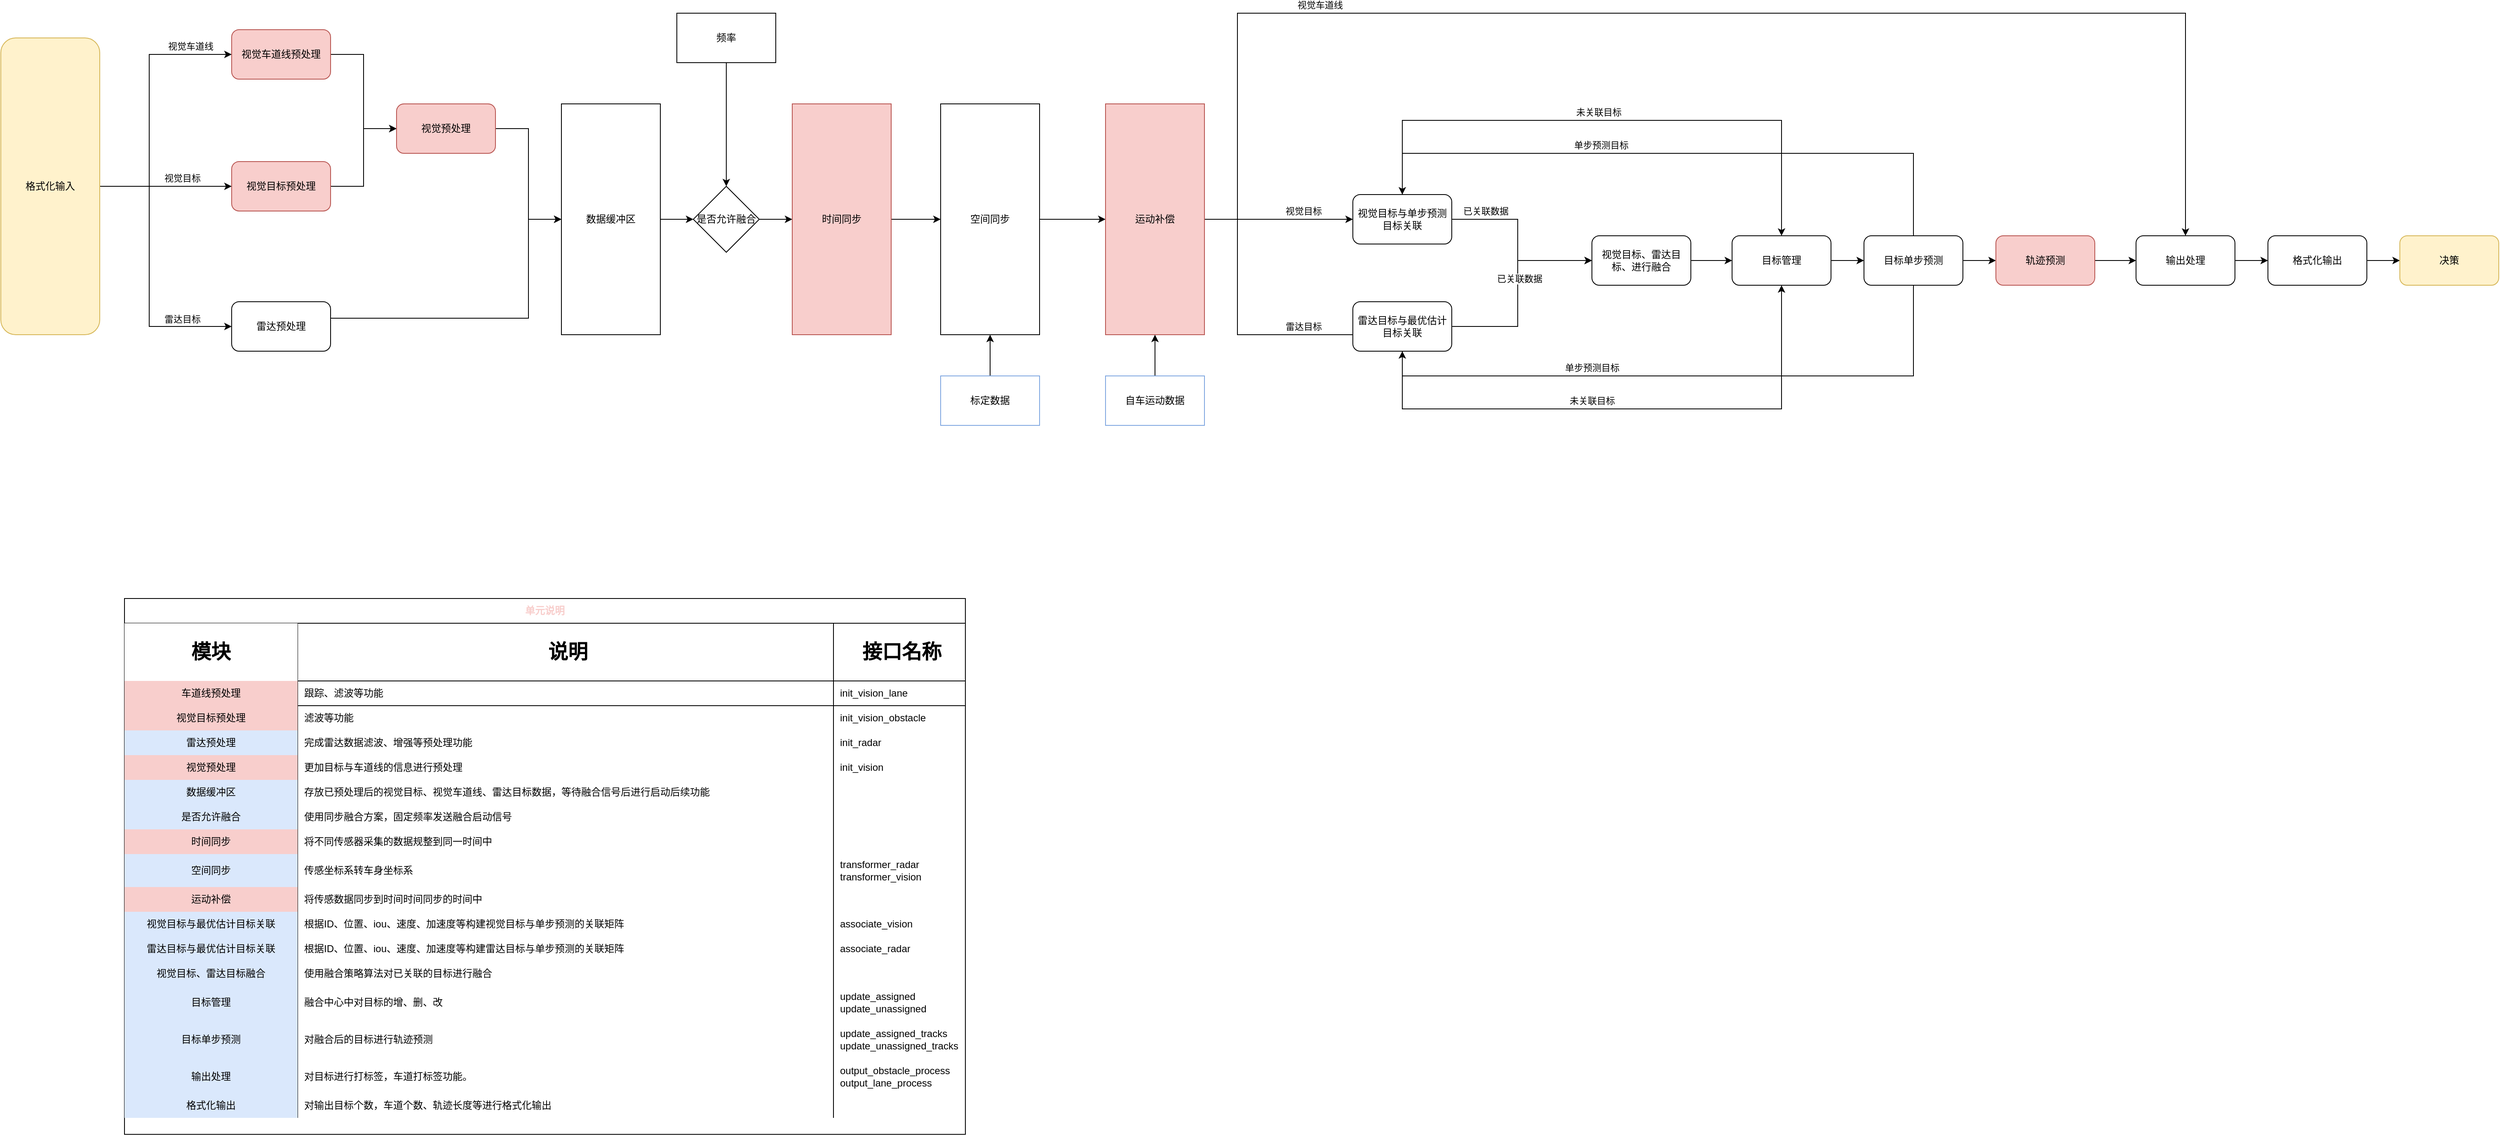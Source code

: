 <mxfile version="14.6.6" type="github">
  <diagram id="tYAOXSe1ugyFTrOcEhq6" name="第 1 页">
    <mxGraphModel dx="1038" dy="547" grid="1" gridSize="10" guides="1" tooltips="1" connect="1" arrows="1" fold="1" page="1" pageScale="1" pageWidth="3300" pageHeight="4681" background="none" math="0" shadow="0">
      <root>
        <mxCell id="0" />
        <mxCell id="1" parent="0" />
        <mxCell id="p5pBbZ0yBpqNF_2-EAFT-9" style="edgeStyle=orthogonalEdgeStyle;rounded=0;orthogonalLoop=1;jettySize=auto;html=1;entryX=0;entryY=0.5;entryDx=0;entryDy=0;" edge="1" parent="1" source="VZLRnFolR8Kp3jFQuF8l-5" target="VZLRnFolR8Kp3jFQuF8l-9">
          <mxGeometry relative="1" as="geometry">
            <Array as="points">
              <mxPoint x="680" y="330" />
              <mxPoint x="680" y="260" />
            </Array>
          </mxGeometry>
        </mxCell>
        <mxCell id="VZLRnFolR8Kp3jFQuF8l-5" value="视觉目标预处理" style="rounded=1;whiteSpace=wrap;html=1;fillColor=#f8cecc;strokeColor=#b85450;" parent="1" vertex="1">
          <mxGeometry x="520" y="300" width="120" height="60" as="geometry" />
        </mxCell>
        <mxCell id="p5pBbZ0yBpqNF_2-EAFT-87" style="edgeStyle=orthogonalEdgeStyle;rounded=0;orthogonalLoop=1;jettySize=auto;html=1;entryX=0;entryY=0.5;entryDx=0;entryDy=0;" edge="1" parent="1" source="VZLRnFolR8Kp3jFQuF8l-6" target="p5pBbZ0yBpqNF_2-EAFT-84">
          <mxGeometry relative="1" as="geometry">
            <Array as="points">
              <mxPoint x="880" y="490" />
              <mxPoint x="880" y="370" />
            </Array>
          </mxGeometry>
        </mxCell>
        <mxCell id="VZLRnFolR8Kp3jFQuF8l-6" value="雷达预处理" style="rounded=1;whiteSpace=wrap;html=1;" parent="1" vertex="1">
          <mxGeometry x="520" y="470" width="120" height="60" as="geometry" />
        </mxCell>
        <mxCell id="p5pBbZ0yBpqNF_2-EAFT-8" style="edgeStyle=orthogonalEdgeStyle;rounded=0;orthogonalLoop=1;jettySize=auto;html=1;entryX=0;entryY=0.5;entryDx=0;entryDy=0;" edge="1" parent="1" source="VZLRnFolR8Kp3jFQuF8l-7" target="VZLRnFolR8Kp3jFQuF8l-9">
          <mxGeometry relative="1" as="geometry">
            <Array as="points">
              <mxPoint x="680" y="170" />
              <mxPoint x="680" y="260" />
            </Array>
          </mxGeometry>
        </mxCell>
        <mxCell id="VZLRnFolR8Kp3jFQuF8l-7" value="视觉车道线预处理" style="rounded=1;whiteSpace=wrap;html=1;fillColor=#f8cecc;strokeColor=#b85450;" parent="1" vertex="1">
          <mxGeometry x="520" y="140" width="120" height="60" as="geometry" />
        </mxCell>
        <mxCell id="p5pBbZ0yBpqNF_2-EAFT-12" value="" style="edgeStyle=orthogonalEdgeStyle;rounded=0;orthogonalLoop=1;jettySize=auto;html=1;" edge="1" parent="1" source="VZLRnFolR8Kp3jFQuF8l-8" target="VZLRnFolR8Kp3jFQuF8l-10">
          <mxGeometry relative="1" as="geometry" />
        </mxCell>
        <mxCell id="VZLRnFolR8Kp3jFQuF8l-8" value="时间同步" style="rounded=0;whiteSpace=wrap;html=1;fillColor=#f8cecc;strokeColor=#b85450;" parent="1" vertex="1">
          <mxGeometry x="1200" y="230" width="120" height="280" as="geometry" />
        </mxCell>
        <mxCell id="p5pBbZ0yBpqNF_2-EAFT-86" value="" style="edgeStyle=orthogonalEdgeStyle;rounded=0;orthogonalLoop=1;jettySize=auto;html=1;" edge="1" parent="1" source="VZLRnFolR8Kp3jFQuF8l-9" target="p5pBbZ0yBpqNF_2-EAFT-84">
          <mxGeometry relative="1" as="geometry">
            <Array as="points">
              <mxPoint x="880" y="260" />
              <mxPoint x="880" y="370" />
            </Array>
          </mxGeometry>
        </mxCell>
        <mxCell id="VZLRnFolR8Kp3jFQuF8l-9" value="视觉预处理" style="rounded=1;whiteSpace=wrap;html=1;fillColor=#f8cecc;strokeColor=#b85450;" parent="1" vertex="1">
          <mxGeometry x="720" y="230" width="120" height="60" as="geometry" />
        </mxCell>
        <mxCell id="p5pBbZ0yBpqNF_2-EAFT-13" value="" style="edgeStyle=orthogonalEdgeStyle;rounded=0;orthogonalLoop=1;jettySize=auto;html=1;" edge="1" parent="1" source="VZLRnFolR8Kp3jFQuF8l-10" target="VZLRnFolR8Kp3jFQuF8l-11">
          <mxGeometry relative="1" as="geometry" />
        </mxCell>
        <mxCell id="VZLRnFolR8Kp3jFQuF8l-10" value="空间同步" style="rounded=0;whiteSpace=wrap;html=1;" parent="1" vertex="1">
          <mxGeometry x="1380" y="230" width="120" height="280" as="geometry" />
        </mxCell>
        <mxCell id="p5pBbZ0yBpqNF_2-EAFT-14" value="" style="edgeStyle=orthogonalEdgeStyle;rounded=0;orthogonalLoop=1;jettySize=auto;html=1;entryX=0.5;entryY=0;entryDx=0;entryDy=0;" edge="1" parent="1" source="VZLRnFolR8Kp3jFQuF8l-11" target="VZLRnFolR8Kp3jFQuF8l-22">
          <mxGeometry relative="1" as="geometry">
            <mxPoint x="1730" y="170" as="targetPoint" />
            <Array as="points">
              <mxPoint x="1740" y="370" />
              <mxPoint x="1740" y="120" />
              <mxPoint x="2890" y="120" />
            </Array>
          </mxGeometry>
        </mxCell>
        <mxCell id="p5pBbZ0yBpqNF_2-EAFT-142" value="视觉车道线" style="edgeLabel;html=1;align=center;verticalAlign=middle;resizable=0;points=[];" vertex="1" connectable="0" parent="p5pBbZ0yBpqNF_2-EAFT-14">
          <mxGeometry x="-0.421" y="-2" relative="1" as="geometry">
            <mxPoint x="-105" y="-12" as="offset" />
          </mxGeometry>
        </mxCell>
        <mxCell id="p5pBbZ0yBpqNF_2-EAFT-16" style="edgeStyle=orthogonalEdgeStyle;rounded=0;orthogonalLoop=1;jettySize=auto;html=1;" edge="1" parent="1" source="VZLRnFolR8Kp3jFQuF8l-11">
          <mxGeometry relative="1" as="geometry">
            <mxPoint x="1980" y="510" as="targetPoint" />
            <Array as="points">
              <mxPoint x="1740" y="370" />
              <mxPoint x="1740" y="510" />
            </Array>
          </mxGeometry>
        </mxCell>
        <mxCell id="p5pBbZ0yBpqNF_2-EAFT-145" value="雷达目标" style="edgeLabel;html=1;align=center;verticalAlign=middle;resizable=0;points=[];fontColor=#000000;" vertex="1" connectable="0" parent="p5pBbZ0yBpqNF_2-EAFT-16">
          <mxGeometry x="0.385" relative="1" as="geometry">
            <mxPoint x="-31" y="-10" as="offset" />
          </mxGeometry>
        </mxCell>
        <mxCell id="p5pBbZ0yBpqNF_2-EAFT-143" style="edgeStyle=orthogonalEdgeStyle;rounded=0;orthogonalLoop=1;jettySize=auto;html=1;entryX=0;entryY=0.5;entryDx=0;entryDy=0;fontColor=#000000;" edge="1" parent="1" source="VZLRnFolR8Kp3jFQuF8l-11" target="VZLRnFolR8Kp3jFQuF8l-15">
          <mxGeometry relative="1" as="geometry" />
        </mxCell>
        <mxCell id="p5pBbZ0yBpqNF_2-EAFT-144" value="视觉目标" style="edgeLabel;html=1;align=center;verticalAlign=middle;resizable=0;points=[];fontColor=#000000;" vertex="1" connectable="0" parent="p5pBbZ0yBpqNF_2-EAFT-143">
          <mxGeometry x="0.099" y="2" relative="1" as="geometry">
            <mxPoint x="21" y="-8" as="offset" />
          </mxGeometry>
        </mxCell>
        <mxCell id="VZLRnFolR8Kp3jFQuF8l-11" value="运动补偿" style="rounded=0;whiteSpace=wrap;html=1;fillColor=#f8cecc;strokeColor=#b85450;" parent="1" vertex="1">
          <mxGeometry x="1580" y="230" width="120" height="280" as="geometry" />
        </mxCell>
        <mxCell id="p5pBbZ0yBpqNF_2-EAFT-20" value="" style="edgeStyle=orthogonalEdgeStyle;rounded=0;orthogonalLoop=1;jettySize=auto;html=1;" edge="1" parent="1" source="VZLRnFolR8Kp3jFQuF8l-15" target="VZLRnFolR8Kp3jFQuF8l-17">
          <mxGeometry relative="1" as="geometry">
            <Array as="points">
              <mxPoint x="2080" y="370" />
              <mxPoint x="2080" y="420" />
            </Array>
          </mxGeometry>
        </mxCell>
        <mxCell id="p5pBbZ0yBpqNF_2-EAFT-36" value="已关联数据" style="edgeLabel;html=1;align=center;verticalAlign=middle;resizable=0;points=[];" vertex="1" connectable="0" parent="p5pBbZ0yBpqNF_2-EAFT-20">
          <mxGeometry x="-0.483" relative="1" as="geometry">
            <mxPoint x="-16" y="-10" as="offset" />
          </mxGeometry>
        </mxCell>
        <mxCell id="p5pBbZ0yBpqNF_2-EAFT-93" style="edgeStyle=orthogonalEdgeStyle;rounded=0;orthogonalLoop=1;jettySize=auto;html=1;entryX=0.5;entryY=0;entryDx=0;entryDy=0;" edge="1" parent="1" source="VZLRnFolR8Kp3jFQuF8l-15" target="VZLRnFolR8Kp3jFQuF8l-18">
          <mxGeometry relative="1" as="geometry">
            <Array as="points">
              <mxPoint x="1940" y="250" />
              <mxPoint x="2400" y="250" />
            </Array>
          </mxGeometry>
        </mxCell>
        <mxCell id="p5pBbZ0yBpqNF_2-EAFT-94" value="未关联目标" style="edgeLabel;html=1;align=center;verticalAlign=middle;resizable=0;points=[];" vertex="1" connectable="0" parent="p5pBbZ0yBpqNF_2-EAFT-93">
          <mxGeometry x="-0.175" y="-1" relative="1" as="geometry">
            <mxPoint x="43" y="-11" as="offset" />
          </mxGeometry>
        </mxCell>
        <mxCell id="VZLRnFolR8Kp3jFQuF8l-15" value="视觉目标与单步预测目标关联" style="rounded=1;whiteSpace=wrap;html=1;" parent="1" vertex="1">
          <mxGeometry x="1880" y="340" width="120" height="60" as="geometry" />
        </mxCell>
        <mxCell id="p5pBbZ0yBpqNF_2-EAFT-39" style="edgeStyle=orthogonalEdgeStyle;rounded=0;orthogonalLoop=1;jettySize=auto;html=1;entryX=0;entryY=0.5;entryDx=0;entryDy=0;" edge="1" parent="1" source="VZLRnFolR8Kp3jFQuF8l-16" target="VZLRnFolR8Kp3jFQuF8l-17">
          <mxGeometry relative="1" as="geometry">
            <Array as="points">
              <mxPoint x="2080" y="500" />
              <mxPoint x="2080" y="420" />
            </Array>
          </mxGeometry>
        </mxCell>
        <mxCell id="p5pBbZ0yBpqNF_2-EAFT-40" value="已关联数据" style="edgeLabel;html=1;align=center;verticalAlign=middle;resizable=0;points=[];" vertex="1" connectable="0" parent="p5pBbZ0yBpqNF_2-EAFT-39">
          <mxGeometry x="0.103" y="-2" relative="1" as="geometry">
            <mxPoint as="offset" />
          </mxGeometry>
        </mxCell>
        <mxCell id="p5pBbZ0yBpqNF_2-EAFT-146" style="edgeStyle=orthogonalEdgeStyle;rounded=0;orthogonalLoop=1;jettySize=auto;html=1;fontColor=#000000;" edge="1" parent="1" source="VZLRnFolR8Kp3jFQuF8l-16" target="VZLRnFolR8Kp3jFQuF8l-18">
          <mxGeometry relative="1" as="geometry">
            <Array as="points">
              <mxPoint x="1940" y="600" />
              <mxPoint x="2400" y="600" />
            </Array>
          </mxGeometry>
        </mxCell>
        <mxCell id="p5pBbZ0yBpqNF_2-EAFT-147" value="未关联目标" style="edgeLabel;html=1;align=center;verticalAlign=middle;resizable=0;points=[];fontColor=#000000;" vertex="1" connectable="0" parent="p5pBbZ0yBpqNF_2-EAFT-146">
          <mxGeometry x="-0.162" y="-1" relative="1" as="geometry">
            <mxPoint x="15" y="-11" as="offset" />
          </mxGeometry>
        </mxCell>
        <mxCell id="VZLRnFolR8Kp3jFQuF8l-16" value="雷达目标与最优估计目标关联" style="rounded=1;whiteSpace=wrap;html=1;" parent="1" vertex="1">
          <mxGeometry x="1880" y="470" width="120" height="60" as="geometry" />
        </mxCell>
        <mxCell id="p5pBbZ0yBpqNF_2-EAFT-22" value="" style="edgeStyle=orthogonalEdgeStyle;rounded=0;orthogonalLoop=1;jettySize=auto;html=1;" edge="1" parent="1" source="VZLRnFolR8Kp3jFQuF8l-17" target="VZLRnFolR8Kp3jFQuF8l-18">
          <mxGeometry relative="1" as="geometry" />
        </mxCell>
        <mxCell id="VZLRnFolR8Kp3jFQuF8l-17" value="视觉目标、雷达目标、进行融合" style="rounded=1;whiteSpace=wrap;html=1;" parent="1" vertex="1">
          <mxGeometry x="2170" y="390" width="120" height="60" as="geometry" />
        </mxCell>
        <mxCell id="p5pBbZ0yBpqNF_2-EAFT-23" value="" style="edgeStyle=orthogonalEdgeStyle;rounded=0;orthogonalLoop=1;jettySize=auto;html=1;" edge="1" parent="1" source="VZLRnFolR8Kp3jFQuF8l-18" target="VZLRnFolR8Kp3jFQuF8l-20">
          <mxGeometry relative="1" as="geometry" />
        </mxCell>
        <mxCell id="VZLRnFolR8Kp3jFQuF8l-18" value="目标管理" style="rounded=1;whiteSpace=wrap;html=1;" parent="1" vertex="1">
          <mxGeometry x="2340" y="390" width="120" height="60" as="geometry" />
        </mxCell>
        <mxCell id="p5pBbZ0yBpqNF_2-EAFT-24" value="" style="edgeStyle=orthogonalEdgeStyle;rounded=0;orthogonalLoop=1;jettySize=auto;html=1;" edge="1" parent="1" source="VZLRnFolR8Kp3jFQuF8l-20" target="VZLRnFolR8Kp3jFQuF8l-21">
          <mxGeometry relative="1" as="geometry" />
        </mxCell>
        <mxCell id="p5pBbZ0yBpqNF_2-EAFT-27" style="edgeStyle=orthogonalEdgeStyle;rounded=0;orthogonalLoop=1;jettySize=auto;html=1;entryX=0.5;entryY=0;entryDx=0;entryDy=0;" edge="1" parent="1" source="VZLRnFolR8Kp3jFQuF8l-20" target="VZLRnFolR8Kp3jFQuF8l-15">
          <mxGeometry relative="1" as="geometry">
            <Array as="points">
              <mxPoint x="2560" y="290" />
              <mxPoint x="1940" y="290" />
            </Array>
          </mxGeometry>
        </mxCell>
        <mxCell id="p5pBbZ0yBpqNF_2-EAFT-35" value="单步预测目标" style="edgeLabel;html=1;align=center;verticalAlign=middle;resizable=0;points=[];" vertex="1" connectable="0" parent="p5pBbZ0yBpqNF_2-EAFT-27">
          <mxGeometry x="0.245" y="-2" relative="1" as="geometry">
            <mxPoint y="-8" as="offset" />
          </mxGeometry>
        </mxCell>
        <mxCell id="p5pBbZ0yBpqNF_2-EAFT-28" style="edgeStyle=orthogonalEdgeStyle;rounded=0;orthogonalLoop=1;jettySize=auto;html=1;entryX=0.5;entryY=1;entryDx=0;entryDy=0;" edge="1" parent="1" source="VZLRnFolR8Kp3jFQuF8l-20" target="VZLRnFolR8Kp3jFQuF8l-16">
          <mxGeometry relative="1" as="geometry">
            <Array as="points">
              <mxPoint x="2560" y="560" />
              <mxPoint x="1940" y="560" />
            </Array>
          </mxGeometry>
        </mxCell>
        <mxCell id="p5pBbZ0yBpqNF_2-EAFT-41" value="单步预测目标" style="edgeLabel;html=1;align=center;verticalAlign=middle;resizable=0;points=[];" vertex="1" connectable="0" parent="p5pBbZ0yBpqNF_2-EAFT-28">
          <mxGeometry x="0.424" y="1" relative="1" as="geometry">
            <mxPoint x="41" y="-11" as="offset" />
          </mxGeometry>
        </mxCell>
        <mxCell id="VZLRnFolR8Kp3jFQuF8l-20" value="目标单步预测" style="rounded=1;whiteSpace=wrap;html=1;" parent="1" vertex="1">
          <mxGeometry x="2500" y="390" width="120" height="60" as="geometry" />
        </mxCell>
        <mxCell id="p5pBbZ0yBpqNF_2-EAFT-25" value="" style="edgeStyle=orthogonalEdgeStyle;rounded=0;orthogonalLoop=1;jettySize=auto;html=1;" edge="1" parent="1" source="VZLRnFolR8Kp3jFQuF8l-21" target="VZLRnFolR8Kp3jFQuF8l-22">
          <mxGeometry relative="1" as="geometry" />
        </mxCell>
        <mxCell id="VZLRnFolR8Kp3jFQuF8l-21" value="轨迹预测" style="rounded=1;whiteSpace=wrap;html=1;fillColor=#f8cecc;strokeColor=#b85450;" parent="1" vertex="1">
          <mxGeometry x="2660" y="390" width="120" height="60" as="geometry" />
        </mxCell>
        <mxCell id="p5pBbZ0yBpqNF_2-EAFT-32" value="" style="edgeStyle=orthogonalEdgeStyle;rounded=0;orthogonalLoop=1;jettySize=auto;html=1;" edge="1" parent="1" source="VZLRnFolR8Kp3jFQuF8l-22" target="p5pBbZ0yBpqNF_2-EAFT-31">
          <mxGeometry relative="1" as="geometry" />
        </mxCell>
        <mxCell id="VZLRnFolR8Kp3jFQuF8l-22" value="输出处理" style="rounded=1;whiteSpace=wrap;html=1;" parent="1" vertex="1">
          <mxGeometry x="2830" y="390" width="120" height="60" as="geometry" />
        </mxCell>
        <mxCell id="p5pBbZ0yBpqNF_2-EAFT-1" style="edgeStyle=orthogonalEdgeStyle;rounded=0;orthogonalLoop=1;jettySize=auto;html=1;entryX=0;entryY=0.5;entryDx=0;entryDy=0;" edge="1" parent="1" source="VZLRnFolR8Kp3jFQuF8l-23" target="VZLRnFolR8Kp3jFQuF8l-7">
          <mxGeometry relative="1" as="geometry">
            <mxPoint x="550" y="170" as="targetPoint" />
            <Array as="points">
              <mxPoint x="420" y="330" />
              <mxPoint x="420" y="170" />
            </Array>
          </mxGeometry>
        </mxCell>
        <mxCell id="p5pBbZ0yBpqNF_2-EAFT-97" value="视觉车道线" style="edgeLabel;html=1;align=center;verticalAlign=middle;resizable=0;points=[];" vertex="1" connectable="0" parent="p5pBbZ0yBpqNF_2-EAFT-1">
          <mxGeometry x="0.49" y="3" relative="1" as="geometry">
            <mxPoint x="31" y="-7" as="offset" />
          </mxGeometry>
        </mxCell>
        <mxCell id="p5pBbZ0yBpqNF_2-EAFT-3" style="edgeStyle=orthogonalEdgeStyle;rounded=0;orthogonalLoop=1;jettySize=auto;html=1;entryX=0;entryY=0.5;entryDx=0;entryDy=0;" edge="1" parent="1" source="VZLRnFolR8Kp3jFQuF8l-23" target="VZLRnFolR8Kp3jFQuF8l-6">
          <mxGeometry relative="1" as="geometry">
            <mxPoint x="490" y="500" as="targetPoint" />
            <Array as="points">
              <mxPoint x="420" y="330" />
              <mxPoint x="420" y="500" />
            </Array>
          </mxGeometry>
        </mxCell>
        <mxCell id="p5pBbZ0yBpqNF_2-EAFT-99" value="雷达目标" style="edgeLabel;html=1;align=center;verticalAlign=middle;resizable=0;points=[];" vertex="1" connectable="0" parent="p5pBbZ0yBpqNF_2-EAFT-3">
          <mxGeometry x="0.299" y="1" relative="1" as="geometry">
            <mxPoint x="39" y="6" as="offset" />
          </mxGeometry>
        </mxCell>
        <mxCell id="p5pBbZ0yBpqNF_2-EAFT-167" style="edgeStyle=orthogonalEdgeStyle;rounded=0;orthogonalLoop=1;jettySize=auto;html=1;entryX=0;entryY=0.5;entryDx=0;entryDy=0;fontColor=#000000;" edge="1" parent="1" source="VZLRnFolR8Kp3jFQuF8l-23" target="VZLRnFolR8Kp3jFQuF8l-5">
          <mxGeometry relative="1" as="geometry" />
        </mxCell>
        <mxCell id="p5pBbZ0yBpqNF_2-EAFT-168" value="视觉目标" style="edgeLabel;html=1;align=center;verticalAlign=middle;resizable=0;points=[];fontColor=#000000;" vertex="1" connectable="0" parent="p5pBbZ0yBpqNF_2-EAFT-167">
          <mxGeometry x="0.197" y="1" relative="1" as="geometry">
            <mxPoint x="4" y="-9" as="offset" />
          </mxGeometry>
        </mxCell>
        <mxCell id="VZLRnFolR8Kp3jFQuF8l-23" value="格式化输入" style="rounded=1;whiteSpace=wrap;html=1;fillColor=#fff2cc;strokeColor=#d6b656;" parent="1" vertex="1">
          <mxGeometry x="240" y="150" width="120" height="360" as="geometry" />
        </mxCell>
        <mxCell id="p5pBbZ0yBpqNF_2-EAFT-34" value="" style="edgeStyle=orthogonalEdgeStyle;rounded=0;orthogonalLoop=1;jettySize=auto;html=1;" edge="1" parent="1" source="p5pBbZ0yBpqNF_2-EAFT-31" target="p5pBbZ0yBpqNF_2-EAFT-33">
          <mxGeometry relative="1" as="geometry" />
        </mxCell>
        <mxCell id="p5pBbZ0yBpqNF_2-EAFT-31" value="格式化输出" style="rounded=1;whiteSpace=wrap;html=1;" vertex="1" parent="1">
          <mxGeometry x="2990" y="390" width="120" height="60" as="geometry" />
        </mxCell>
        <mxCell id="p5pBbZ0yBpqNF_2-EAFT-33" value="决策" style="rounded=1;whiteSpace=wrap;html=1;fillColor=#fff2cc;strokeColor=#d6b656;" vertex="1" parent="1">
          <mxGeometry x="3150" y="390" width="120" height="60" as="geometry" />
        </mxCell>
        <mxCell id="p5pBbZ0yBpqNF_2-EAFT-90" value="" style="edgeStyle=orthogonalEdgeStyle;rounded=0;orthogonalLoop=1;jettySize=auto;html=1;" edge="1" parent="1" source="p5pBbZ0yBpqNF_2-EAFT-44" target="VZLRnFolR8Kp3jFQuF8l-8">
          <mxGeometry relative="1" as="geometry" />
        </mxCell>
        <mxCell id="p5pBbZ0yBpqNF_2-EAFT-44" value="是否允许融合" style="rhombus;whiteSpace=wrap;html=1;" vertex="1" parent="1">
          <mxGeometry x="1080" y="330" width="80" height="80" as="geometry" />
        </mxCell>
        <mxCell id="p5pBbZ0yBpqNF_2-EAFT-89" value="" style="edgeStyle=orthogonalEdgeStyle;rounded=0;orthogonalLoop=1;jettySize=auto;html=1;" edge="1" parent="1" source="p5pBbZ0yBpqNF_2-EAFT-84" target="p5pBbZ0yBpqNF_2-EAFT-44">
          <mxGeometry relative="1" as="geometry" />
        </mxCell>
        <mxCell id="p5pBbZ0yBpqNF_2-EAFT-84" value="数据缓冲区" style="rounded=0;whiteSpace=wrap;html=1;" vertex="1" parent="1">
          <mxGeometry x="920" y="230" width="120" height="280" as="geometry" />
        </mxCell>
        <mxCell id="p5pBbZ0yBpqNF_2-EAFT-91" style="edgeStyle=orthogonalEdgeStyle;rounded=0;orthogonalLoop=1;jettySize=auto;html=1;entryX=0.5;entryY=0;entryDx=0;entryDy=0;" edge="1" parent="1" source="p5pBbZ0yBpqNF_2-EAFT-88" target="p5pBbZ0yBpqNF_2-EAFT-44">
          <mxGeometry relative="1" as="geometry" />
        </mxCell>
        <mxCell id="p5pBbZ0yBpqNF_2-EAFT-88" value="频率" style="rounded=0;whiteSpace=wrap;html=1;" vertex="1" parent="1">
          <mxGeometry x="1060" y="120" width="120" height="60" as="geometry" />
        </mxCell>
        <mxCell id="p5pBbZ0yBpqNF_2-EAFT-103" value="单元说明" style="shape=table;html=1;whiteSpace=wrap;startSize=30;container=1;collapsible=0;childLayout=tableLayout;fixedRows=1;rowLines=0;fontStyle=1;align=center;fontColor=#F8CECC;" vertex="1" parent="1">
          <mxGeometry x="390" y="830" width="1020" height="650.0" as="geometry" />
        </mxCell>
        <mxCell id="p5pBbZ0yBpqNF_2-EAFT-188" style="shape=partialRectangle;html=1;whiteSpace=wrap;collapsible=0;dropTarget=0;pointerEvents=0;fillColor=none;top=0;left=0;bottom=1;right=0;points=[[0,0.5],[1,0.5]];portConstraint=eastwest;align=center;" vertex="1" parent="p5pBbZ0yBpqNF_2-EAFT-103">
          <mxGeometry y="30" width="1020" height="70" as="geometry" />
        </mxCell>
        <mxCell id="p5pBbZ0yBpqNF_2-EAFT-189" value="&lt;h1&gt;&lt;font face=&quot;Tahoma&quot;&gt;模块&lt;/font&gt;&lt;/h1&gt;" style="shape=partialRectangle;html=1;whiteSpace=wrap;connectable=0;top=0;left=0;bottom=0;right=0;overflow=hidden;" vertex="1" parent="p5pBbZ0yBpqNF_2-EAFT-188">
          <mxGeometry width="210" height="70" as="geometry" />
        </mxCell>
        <mxCell id="p5pBbZ0yBpqNF_2-EAFT-190" value="&lt;h1&gt;说明&lt;/h1&gt;" style="shape=partialRectangle;html=1;whiteSpace=wrap;connectable=0;fillColor=none;top=0;left=0;bottom=0;right=0;align=center;spacingLeft=6;overflow=hidden;fontFamily=Helvetica;" vertex="1" parent="p5pBbZ0yBpqNF_2-EAFT-188">
          <mxGeometry x="210" width="650" height="70" as="geometry" />
        </mxCell>
        <mxCell id="p5pBbZ0yBpqNF_2-EAFT-191" value="&lt;h1&gt;接口名称&lt;/h1&gt;" style="shape=partialRectangle;html=1;whiteSpace=wrap;connectable=0;fillColor=none;top=0;left=0;bottom=0;right=0;align=center;spacingLeft=6;overflow=hidden;fontFamily=Helvetica;" vertex="1" parent="p5pBbZ0yBpqNF_2-EAFT-188">
          <mxGeometry x="860" width="160" height="70" as="geometry" />
        </mxCell>
        <mxCell id="p5pBbZ0yBpqNF_2-EAFT-104" value="" style="shape=partialRectangle;html=1;whiteSpace=wrap;collapsible=0;dropTarget=0;pointerEvents=0;fillColor=none;top=0;left=0;bottom=1;right=0;points=[[0,0.5],[1,0.5]];portConstraint=eastwest;" vertex="1" parent="p5pBbZ0yBpqNF_2-EAFT-103">
          <mxGeometry y="100" width="1020" height="30" as="geometry" />
        </mxCell>
        <mxCell id="p5pBbZ0yBpqNF_2-EAFT-105" value="车道线预处理" style="shape=partialRectangle;html=1;whiteSpace=wrap;connectable=0;fillColor=#f8cecc;top=0;left=0;bottom=0;right=0;overflow=hidden;strokeColor=#b85450;" vertex="1" parent="p5pBbZ0yBpqNF_2-EAFT-104">
          <mxGeometry width="210" height="30" as="geometry" />
        </mxCell>
        <mxCell id="p5pBbZ0yBpqNF_2-EAFT-106" value="跟踪、滤波等功能" style="shape=partialRectangle;html=1;whiteSpace=wrap;connectable=0;fillColor=none;top=0;left=0;bottom=0;right=0;align=left;spacingLeft=6;overflow=hidden;" vertex="1" parent="p5pBbZ0yBpqNF_2-EAFT-104">
          <mxGeometry x="210" width="650" height="30" as="geometry" />
        </mxCell>
        <mxCell id="p5pBbZ0yBpqNF_2-EAFT-172" value="init_vision_lane" style="shape=partialRectangle;html=1;whiteSpace=wrap;connectable=0;fillColor=none;top=0;left=0;bottom=0;right=0;align=left;spacingLeft=6;overflow=hidden;" vertex="1" parent="p5pBbZ0yBpqNF_2-EAFT-104">
          <mxGeometry x="860" width="160" height="30" as="geometry" />
        </mxCell>
        <mxCell id="p5pBbZ0yBpqNF_2-EAFT-107" value="" style="shape=partialRectangle;html=1;whiteSpace=wrap;collapsible=0;dropTarget=0;pointerEvents=0;fillColor=none;top=0;left=0;bottom=0;right=0;points=[[0,0.5],[1,0.5]];portConstraint=eastwest;" vertex="1" parent="p5pBbZ0yBpqNF_2-EAFT-103">
          <mxGeometry y="130" width="1020" height="30" as="geometry" />
        </mxCell>
        <mxCell id="p5pBbZ0yBpqNF_2-EAFT-108" value="视觉目标预处理" style="shape=partialRectangle;html=1;whiteSpace=wrap;connectable=0;fillColor=#f8cecc;top=0;left=0;bottom=0;right=0;overflow=hidden;strokeColor=#b85450;" vertex="1" parent="p5pBbZ0yBpqNF_2-EAFT-107">
          <mxGeometry width="210" height="30" as="geometry" />
        </mxCell>
        <mxCell id="p5pBbZ0yBpqNF_2-EAFT-109" value="滤波等功能" style="shape=partialRectangle;html=1;whiteSpace=wrap;connectable=0;fillColor=none;top=0;left=0;bottom=0;right=0;align=left;spacingLeft=6;overflow=hidden;" vertex="1" parent="p5pBbZ0yBpqNF_2-EAFT-107">
          <mxGeometry x="210" width="650" height="30" as="geometry" />
        </mxCell>
        <mxCell id="p5pBbZ0yBpqNF_2-EAFT-173" value="init_vision_obstacle" style="shape=partialRectangle;html=1;whiteSpace=wrap;connectable=0;fillColor=none;top=0;left=0;bottom=0;right=0;align=left;spacingLeft=6;overflow=hidden;" vertex="1" parent="p5pBbZ0yBpqNF_2-EAFT-107">
          <mxGeometry x="860" width="160" height="30" as="geometry" />
        </mxCell>
        <mxCell id="p5pBbZ0yBpqNF_2-EAFT-110" value="" style="shape=partialRectangle;html=1;whiteSpace=wrap;collapsible=0;dropTarget=0;pointerEvents=0;fillColor=none;top=0;left=0;bottom=0;right=0;points=[[0,0.5],[1,0.5]];portConstraint=eastwest;" vertex="1" parent="p5pBbZ0yBpqNF_2-EAFT-103">
          <mxGeometry y="160" width="1020" height="30" as="geometry" />
        </mxCell>
        <mxCell id="p5pBbZ0yBpqNF_2-EAFT-111" value="雷达预处理" style="shape=partialRectangle;html=1;whiteSpace=wrap;connectable=0;fillColor=#dae8fc;top=0;left=0;bottom=0;right=0;overflow=hidden;strokeColor=#6c8ebf;" vertex="1" parent="p5pBbZ0yBpqNF_2-EAFT-110">
          <mxGeometry width="210" height="30" as="geometry" />
        </mxCell>
        <mxCell id="p5pBbZ0yBpqNF_2-EAFT-112" value="完成雷达数据滤波、增强等预处理功能" style="shape=partialRectangle;html=1;whiteSpace=wrap;connectable=0;fillColor=none;top=0;left=0;bottom=0;right=0;align=left;spacingLeft=6;overflow=hidden;" vertex="1" parent="p5pBbZ0yBpqNF_2-EAFT-110">
          <mxGeometry x="210" width="650" height="30" as="geometry" />
        </mxCell>
        <mxCell id="p5pBbZ0yBpqNF_2-EAFT-174" value="init_radar" style="shape=partialRectangle;html=1;whiteSpace=wrap;connectable=0;fillColor=none;top=0;left=0;bottom=0;right=0;align=left;spacingLeft=6;overflow=hidden;" vertex="1" parent="p5pBbZ0yBpqNF_2-EAFT-110">
          <mxGeometry x="860" width="160" height="30" as="geometry" />
        </mxCell>
        <mxCell id="p5pBbZ0yBpqNF_2-EAFT-120" style="shape=partialRectangle;html=1;whiteSpace=wrap;collapsible=0;dropTarget=0;pointerEvents=0;fillColor=none;top=0;left=0;bottom=0;right=0;points=[[0,0.5],[1,0.5]];portConstraint=eastwest;" vertex="1" parent="p5pBbZ0yBpqNF_2-EAFT-103">
          <mxGeometry y="190" width="1020" height="30" as="geometry" />
        </mxCell>
        <mxCell id="p5pBbZ0yBpqNF_2-EAFT-121" value="视觉预处理" style="shape=partialRectangle;html=1;whiteSpace=wrap;connectable=0;fillColor=#f8cecc;top=0;left=0;bottom=0;right=0;overflow=hidden;strokeColor=#b85450;" vertex="1" parent="p5pBbZ0yBpqNF_2-EAFT-120">
          <mxGeometry width="210" height="30" as="geometry" />
        </mxCell>
        <mxCell id="p5pBbZ0yBpqNF_2-EAFT-122" value="更加目标与车道线的信息进行预处理" style="shape=partialRectangle;html=1;whiteSpace=wrap;connectable=0;fillColor=none;top=0;left=0;bottom=0;right=0;align=left;spacingLeft=6;overflow=hidden;" vertex="1" parent="p5pBbZ0yBpqNF_2-EAFT-120">
          <mxGeometry x="210" width="650" height="30" as="geometry" />
        </mxCell>
        <mxCell id="p5pBbZ0yBpqNF_2-EAFT-175" value="init_vision" style="shape=partialRectangle;html=1;whiteSpace=wrap;connectable=0;fillColor=none;top=0;left=0;bottom=0;right=0;align=left;spacingLeft=6;overflow=hidden;" vertex="1" parent="p5pBbZ0yBpqNF_2-EAFT-120">
          <mxGeometry x="860" width="160" height="30" as="geometry" />
        </mxCell>
        <mxCell id="p5pBbZ0yBpqNF_2-EAFT-117" style="shape=partialRectangle;html=1;whiteSpace=wrap;collapsible=0;dropTarget=0;pointerEvents=0;fillColor=none;top=0;left=0;bottom=0;right=0;points=[[0,0.5],[1,0.5]];portConstraint=eastwest;" vertex="1" parent="p5pBbZ0yBpqNF_2-EAFT-103">
          <mxGeometry y="220" width="1020" height="30" as="geometry" />
        </mxCell>
        <mxCell id="p5pBbZ0yBpqNF_2-EAFT-118" value="数据缓冲区" style="shape=partialRectangle;html=1;whiteSpace=wrap;connectable=0;fillColor=#dae8fc;top=0;left=0;bottom=0;right=0;overflow=hidden;strokeColor=#6c8ebf;" vertex="1" parent="p5pBbZ0yBpqNF_2-EAFT-117">
          <mxGeometry width="210" height="30" as="geometry" />
        </mxCell>
        <mxCell id="p5pBbZ0yBpqNF_2-EAFT-119" value="存放已预处理后的视觉目标、视觉车道线、雷达目标数据，等待融合信号后进行启动后续功能" style="shape=partialRectangle;html=1;whiteSpace=wrap;connectable=0;fillColor=none;top=0;left=0;bottom=0;right=0;align=left;spacingLeft=6;overflow=hidden;" vertex="1" parent="p5pBbZ0yBpqNF_2-EAFT-117">
          <mxGeometry x="210" width="650" height="30" as="geometry" />
        </mxCell>
        <mxCell id="p5pBbZ0yBpqNF_2-EAFT-176" style="shape=partialRectangle;html=1;whiteSpace=wrap;connectable=0;fillColor=none;top=0;left=0;bottom=0;right=0;align=left;spacingLeft=6;overflow=hidden;" vertex="1" parent="p5pBbZ0yBpqNF_2-EAFT-117">
          <mxGeometry x="860" width="160" height="30" as="geometry" />
        </mxCell>
        <mxCell id="p5pBbZ0yBpqNF_2-EAFT-124" style="shape=partialRectangle;html=1;whiteSpace=wrap;collapsible=0;dropTarget=0;pointerEvents=0;fillColor=none;top=0;left=0;bottom=0;right=0;points=[[0,0.5],[1,0.5]];portConstraint=eastwest;" vertex="1" parent="p5pBbZ0yBpqNF_2-EAFT-103">
          <mxGeometry y="250" width="1020" height="30" as="geometry" />
        </mxCell>
        <mxCell id="p5pBbZ0yBpqNF_2-EAFT-125" value="是否允许融合" style="shape=partialRectangle;html=1;whiteSpace=wrap;connectable=0;fillColor=#dae8fc;top=0;left=0;bottom=0;right=0;overflow=hidden;strokeColor=#6c8ebf;" vertex="1" parent="p5pBbZ0yBpqNF_2-EAFT-124">
          <mxGeometry width="210" height="30" as="geometry" />
        </mxCell>
        <mxCell id="p5pBbZ0yBpqNF_2-EAFT-126" value="使用同步融合方案，固定频率发送融合启动信号" style="shape=partialRectangle;html=1;whiteSpace=wrap;connectable=0;fillColor=none;top=0;left=0;bottom=0;right=0;align=left;spacingLeft=6;overflow=hidden;" vertex="1" parent="p5pBbZ0yBpqNF_2-EAFT-124">
          <mxGeometry x="210" width="650" height="30" as="geometry" />
        </mxCell>
        <mxCell id="p5pBbZ0yBpqNF_2-EAFT-177" style="shape=partialRectangle;html=1;whiteSpace=wrap;connectable=0;fillColor=none;top=0;left=0;bottom=0;right=0;align=left;spacingLeft=6;overflow=hidden;" vertex="1" parent="p5pBbZ0yBpqNF_2-EAFT-124">
          <mxGeometry x="860" width="160" height="30" as="geometry" />
        </mxCell>
        <mxCell id="p5pBbZ0yBpqNF_2-EAFT-127" style="shape=partialRectangle;html=1;whiteSpace=wrap;collapsible=0;dropTarget=0;pointerEvents=0;fillColor=none;top=0;left=0;bottom=0;right=0;points=[[0,0.5],[1,0.5]];portConstraint=eastwest;" vertex="1" parent="p5pBbZ0yBpqNF_2-EAFT-103">
          <mxGeometry y="280" width="1020" height="30" as="geometry" />
        </mxCell>
        <mxCell id="p5pBbZ0yBpqNF_2-EAFT-128" value="时间同步" style="shape=partialRectangle;html=1;whiteSpace=wrap;connectable=0;fillColor=#f8cecc;top=0;left=0;bottom=0;right=0;overflow=hidden;strokeColor=#b85450;" vertex="1" parent="p5pBbZ0yBpqNF_2-EAFT-127">
          <mxGeometry width="210" height="30" as="geometry" />
        </mxCell>
        <mxCell id="p5pBbZ0yBpqNF_2-EAFT-129" value="将不同传感器采集的数据规整到同一时间中" style="shape=partialRectangle;html=1;whiteSpace=wrap;connectable=0;fillColor=none;top=0;left=0;bottom=0;right=0;align=left;spacingLeft=6;overflow=hidden;" vertex="1" parent="p5pBbZ0yBpqNF_2-EAFT-127">
          <mxGeometry x="210" width="650" height="30" as="geometry" />
        </mxCell>
        <mxCell id="p5pBbZ0yBpqNF_2-EAFT-178" style="shape=partialRectangle;html=1;whiteSpace=wrap;connectable=0;fillColor=none;top=0;left=0;bottom=0;right=0;align=left;spacingLeft=6;overflow=hidden;" vertex="1" parent="p5pBbZ0yBpqNF_2-EAFT-127">
          <mxGeometry x="860" width="160" height="30" as="geometry" />
        </mxCell>
        <mxCell id="p5pBbZ0yBpqNF_2-EAFT-130" style="shape=partialRectangle;html=1;whiteSpace=wrap;collapsible=0;dropTarget=0;pointerEvents=0;fillColor=none;top=0;left=0;bottom=0;right=0;points=[[0,0.5],[1,0.5]];portConstraint=eastwest;" vertex="1" parent="p5pBbZ0yBpqNF_2-EAFT-103">
          <mxGeometry y="310" width="1020" height="40" as="geometry" />
        </mxCell>
        <mxCell id="p5pBbZ0yBpqNF_2-EAFT-131" value="空间同步" style="shape=partialRectangle;html=1;whiteSpace=wrap;connectable=0;fillColor=#dae8fc;top=0;left=0;bottom=0;right=0;overflow=hidden;strokeColor=#6c8ebf;" vertex="1" parent="p5pBbZ0yBpqNF_2-EAFT-130">
          <mxGeometry width="210" height="40" as="geometry" />
        </mxCell>
        <mxCell id="p5pBbZ0yBpqNF_2-EAFT-132" value="传感坐标系转车身坐标系" style="shape=partialRectangle;html=1;whiteSpace=wrap;connectable=0;fillColor=none;top=0;left=0;bottom=0;right=0;align=left;spacingLeft=6;overflow=hidden;" vertex="1" parent="p5pBbZ0yBpqNF_2-EAFT-130">
          <mxGeometry x="210" width="650" height="40" as="geometry" />
        </mxCell>
        <mxCell id="p5pBbZ0yBpqNF_2-EAFT-179" value="&lt;div&gt;transformer_radar&lt;/div&gt;&lt;div&gt;transformer_vision&lt;/div&gt;" style="shape=partialRectangle;html=1;whiteSpace=wrap;connectable=0;fillColor=none;top=0;left=0;bottom=0;right=0;align=left;spacingLeft=6;overflow=hidden;" vertex="1" parent="p5pBbZ0yBpqNF_2-EAFT-130">
          <mxGeometry x="860" width="160" height="40" as="geometry" />
        </mxCell>
        <mxCell id="p5pBbZ0yBpqNF_2-EAFT-133" style="shape=partialRectangle;html=1;whiteSpace=wrap;collapsible=0;dropTarget=0;pointerEvents=0;fillColor=none;top=0;left=0;bottom=0;right=0;points=[[0,0.5],[1,0.5]];portConstraint=eastwest;" vertex="1" parent="p5pBbZ0yBpqNF_2-EAFT-103">
          <mxGeometry y="350" width="1020" height="30" as="geometry" />
        </mxCell>
        <mxCell id="p5pBbZ0yBpqNF_2-EAFT-134" value="运动补偿" style="shape=partialRectangle;html=1;whiteSpace=wrap;connectable=0;fillColor=#f8cecc;top=0;left=0;bottom=0;right=0;overflow=hidden;strokeColor=#b85450;" vertex="1" parent="p5pBbZ0yBpqNF_2-EAFT-133">
          <mxGeometry width="210" height="30" as="geometry" />
        </mxCell>
        <mxCell id="p5pBbZ0yBpqNF_2-EAFT-135" value="将传感数据同步到时间时间同步的时间中" style="shape=partialRectangle;html=1;whiteSpace=wrap;connectable=0;fillColor=none;top=0;left=0;bottom=0;right=0;align=left;spacingLeft=6;overflow=hidden;" vertex="1" parent="p5pBbZ0yBpqNF_2-EAFT-133">
          <mxGeometry x="210" width="650" height="30" as="geometry" />
        </mxCell>
        <mxCell id="p5pBbZ0yBpqNF_2-EAFT-180" style="shape=partialRectangle;html=1;whiteSpace=wrap;connectable=0;fillColor=none;top=0;left=0;bottom=0;right=0;align=left;spacingLeft=6;overflow=hidden;" vertex="1" parent="p5pBbZ0yBpqNF_2-EAFT-133">
          <mxGeometry x="860" width="160" height="30" as="geometry" />
        </mxCell>
        <mxCell id="p5pBbZ0yBpqNF_2-EAFT-136" style="shape=partialRectangle;html=1;whiteSpace=wrap;collapsible=0;dropTarget=0;pointerEvents=0;fillColor=none;top=0;left=0;bottom=0;right=0;points=[[0,0.5],[1,0.5]];portConstraint=eastwest;" vertex="1" parent="p5pBbZ0yBpqNF_2-EAFT-103">
          <mxGeometry y="380" width="1020" height="30" as="geometry" />
        </mxCell>
        <mxCell id="p5pBbZ0yBpqNF_2-EAFT-137" value="视觉目标与最优估计目标关联" style="shape=partialRectangle;html=1;whiteSpace=wrap;connectable=0;fillColor=#dae8fc;top=0;left=0;bottom=0;right=0;overflow=hidden;strokeColor=#6c8ebf;" vertex="1" parent="p5pBbZ0yBpqNF_2-EAFT-136">
          <mxGeometry width="210" height="30" as="geometry" />
        </mxCell>
        <mxCell id="p5pBbZ0yBpqNF_2-EAFT-138" value="根据ID、位置、iou、速度、加速度等构建视觉目标与单步预测的关联矩阵" style="shape=partialRectangle;html=1;whiteSpace=wrap;connectable=0;fillColor=none;top=0;left=0;bottom=0;right=0;align=left;spacingLeft=6;overflow=hidden;" vertex="1" parent="p5pBbZ0yBpqNF_2-EAFT-136">
          <mxGeometry x="210" width="650" height="30" as="geometry" />
        </mxCell>
        <mxCell id="p5pBbZ0yBpqNF_2-EAFT-181" value="associate_vision" style="shape=partialRectangle;html=1;whiteSpace=wrap;connectable=0;fillColor=none;top=0;left=0;bottom=0;right=0;align=left;spacingLeft=6;overflow=hidden;" vertex="1" parent="p5pBbZ0yBpqNF_2-EAFT-136">
          <mxGeometry x="860" width="160" height="30" as="geometry" />
        </mxCell>
        <mxCell id="p5pBbZ0yBpqNF_2-EAFT-139" style="shape=partialRectangle;html=1;whiteSpace=wrap;collapsible=0;dropTarget=0;pointerEvents=0;fillColor=none;top=0;left=0;bottom=0;right=0;points=[[0,0.5],[1,0.5]];portConstraint=eastwest;" vertex="1" parent="p5pBbZ0yBpqNF_2-EAFT-103">
          <mxGeometry y="410" width="1020" height="30" as="geometry" />
        </mxCell>
        <mxCell id="p5pBbZ0yBpqNF_2-EAFT-140" value="雷达目标与最优估计目标关联" style="shape=partialRectangle;html=1;whiteSpace=wrap;connectable=0;fillColor=#dae8fc;top=0;left=0;bottom=0;right=0;overflow=hidden;strokeColor=#6c8ebf;" vertex="1" parent="p5pBbZ0yBpqNF_2-EAFT-139">
          <mxGeometry width="210" height="30" as="geometry" />
        </mxCell>
        <mxCell id="p5pBbZ0yBpqNF_2-EAFT-141" value="根据ID、位置、iou、速度、加速度等构建雷达目标与单步预测的关联矩阵" style="shape=partialRectangle;html=1;whiteSpace=wrap;connectable=0;fillColor=none;top=0;left=0;bottom=0;right=0;align=left;spacingLeft=6;overflow=hidden;" vertex="1" parent="p5pBbZ0yBpqNF_2-EAFT-139">
          <mxGeometry x="210" width="650" height="30" as="geometry" />
        </mxCell>
        <mxCell id="p5pBbZ0yBpqNF_2-EAFT-182" value="associate_radar" style="shape=partialRectangle;html=1;whiteSpace=wrap;connectable=0;fillColor=none;top=0;left=0;bottom=0;right=0;align=left;spacingLeft=6;overflow=hidden;" vertex="1" parent="p5pBbZ0yBpqNF_2-EAFT-139">
          <mxGeometry x="860" width="160" height="30" as="geometry" />
        </mxCell>
        <mxCell id="p5pBbZ0yBpqNF_2-EAFT-163" style="shape=partialRectangle;html=1;whiteSpace=wrap;collapsible=0;dropTarget=0;pointerEvents=0;fillColor=none;top=0;left=0;bottom=0;right=0;points=[[0,0.5],[1,0.5]];portConstraint=eastwest;" vertex="1" parent="p5pBbZ0yBpqNF_2-EAFT-103">
          <mxGeometry y="440" width="1020" height="30" as="geometry" />
        </mxCell>
        <mxCell id="p5pBbZ0yBpqNF_2-EAFT-164" value="视觉目标、雷达目标融合" style="shape=partialRectangle;html=1;whiteSpace=wrap;connectable=0;fillColor=#dae8fc;top=0;left=0;bottom=0;right=0;overflow=hidden;strokeColor=#6c8ebf;" vertex="1" parent="p5pBbZ0yBpqNF_2-EAFT-163">
          <mxGeometry width="210" height="30" as="geometry" />
        </mxCell>
        <mxCell id="p5pBbZ0yBpqNF_2-EAFT-165" value="使用融合策略算法对已关联的目标进行融合" style="shape=partialRectangle;html=1;whiteSpace=wrap;connectable=0;fillColor=none;top=0;left=0;bottom=0;right=0;align=left;spacingLeft=6;overflow=hidden;" vertex="1" parent="p5pBbZ0yBpqNF_2-EAFT-163">
          <mxGeometry x="210" width="650" height="30" as="geometry" />
        </mxCell>
        <mxCell id="p5pBbZ0yBpqNF_2-EAFT-183" style="shape=partialRectangle;html=1;whiteSpace=wrap;connectable=0;fillColor=none;top=0;left=0;bottom=0;right=0;align=left;spacingLeft=6;overflow=hidden;" vertex="1" parent="p5pBbZ0yBpqNF_2-EAFT-163">
          <mxGeometry x="860" width="160" height="30" as="geometry" />
        </mxCell>
        <mxCell id="p5pBbZ0yBpqNF_2-EAFT-160" style="shape=partialRectangle;html=1;whiteSpace=wrap;collapsible=0;dropTarget=0;pointerEvents=0;fillColor=none;top=0;left=0;bottom=0;right=0;points=[[0,0.5],[1,0.5]];portConstraint=eastwest;" vertex="1" parent="p5pBbZ0yBpqNF_2-EAFT-103">
          <mxGeometry y="470" width="1020" height="40" as="geometry" />
        </mxCell>
        <mxCell id="p5pBbZ0yBpqNF_2-EAFT-161" value="目标管理" style="shape=partialRectangle;html=1;whiteSpace=wrap;connectable=0;fillColor=#dae8fc;top=0;left=0;bottom=0;right=0;overflow=hidden;strokeColor=#6c8ebf;" vertex="1" parent="p5pBbZ0yBpqNF_2-EAFT-160">
          <mxGeometry width="210" height="40" as="geometry" />
        </mxCell>
        <mxCell id="p5pBbZ0yBpqNF_2-EAFT-162" value="融合中心中对目标的增、删、改" style="shape=partialRectangle;html=1;whiteSpace=wrap;connectable=0;fillColor=none;top=0;left=0;bottom=0;right=0;align=left;spacingLeft=6;overflow=hidden;" vertex="1" parent="p5pBbZ0yBpqNF_2-EAFT-160">
          <mxGeometry x="210" width="650" height="40" as="geometry" />
        </mxCell>
        <mxCell id="p5pBbZ0yBpqNF_2-EAFT-184" value="&lt;div&gt;update_assigned&lt;/div&gt;&lt;div&gt;update_unassigned&lt;/div&gt;" style="shape=partialRectangle;html=1;whiteSpace=wrap;connectable=0;fillColor=none;top=0;left=0;bottom=0;right=0;align=left;spacingLeft=6;overflow=hidden;" vertex="1" parent="p5pBbZ0yBpqNF_2-EAFT-160">
          <mxGeometry x="860" width="160" height="40" as="geometry" />
        </mxCell>
        <mxCell id="p5pBbZ0yBpqNF_2-EAFT-157" style="shape=partialRectangle;html=1;whiteSpace=wrap;collapsible=0;dropTarget=0;pointerEvents=0;fillColor=none;top=0;left=0;bottom=0;right=0;points=[[0,0.5],[1,0.5]];portConstraint=eastwest;" vertex="1" parent="p5pBbZ0yBpqNF_2-EAFT-103">
          <mxGeometry y="510" width="1020" height="50" as="geometry" />
        </mxCell>
        <mxCell id="p5pBbZ0yBpqNF_2-EAFT-158" value="目标单步预测" style="shape=partialRectangle;html=1;whiteSpace=wrap;connectable=0;fillColor=#dae8fc;top=0;left=0;bottom=0;right=0;overflow=hidden;strokeColor=#6c8ebf;" vertex="1" parent="p5pBbZ0yBpqNF_2-EAFT-157">
          <mxGeometry width="210" height="50" as="geometry" />
        </mxCell>
        <mxCell id="p5pBbZ0yBpqNF_2-EAFT-159" value="对融合后的目标进行轨迹预测" style="shape=partialRectangle;html=1;whiteSpace=wrap;connectable=0;fillColor=none;top=0;left=0;bottom=0;right=0;align=left;spacingLeft=6;overflow=hidden;" vertex="1" parent="p5pBbZ0yBpqNF_2-EAFT-157">
          <mxGeometry x="210" width="650" height="50" as="geometry" />
        </mxCell>
        <mxCell id="p5pBbZ0yBpqNF_2-EAFT-185" value="&lt;div&gt;update_assigned_tracks&lt;/div&gt;&lt;div&gt;update_unassigned_tracks&lt;br&gt;&lt;/div&gt;" style="shape=partialRectangle;html=1;whiteSpace=wrap;connectable=0;fillColor=none;top=0;left=0;bottom=0;right=0;align=left;spacingLeft=6;overflow=hidden;" vertex="1" parent="p5pBbZ0yBpqNF_2-EAFT-157">
          <mxGeometry x="860" width="160" height="50" as="geometry" />
        </mxCell>
        <mxCell id="p5pBbZ0yBpqNF_2-EAFT-154" style="shape=partialRectangle;html=1;whiteSpace=wrap;collapsible=0;dropTarget=0;pointerEvents=0;fillColor=none;top=0;left=0;bottom=0;right=0;points=[[0,0.5],[1,0.5]];portConstraint=eastwest;" vertex="1" parent="p5pBbZ0yBpqNF_2-EAFT-103">
          <mxGeometry y="560" width="1020" height="40" as="geometry" />
        </mxCell>
        <mxCell id="p5pBbZ0yBpqNF_2-EAFT-155" value="输出处理" style="shape=partialRectangle;html=1;whiteSpace=wrap;connectable=0;fillColor=#dae8fc;top=0;left=0;bottom=0;right=0;overflow=hidden;strokeColor=#6c8ebf;" vertex="1" parent="p5pBbZ0yBpqNF_2-EAFT-154">
          <mxGeometry width="210" height="40" as="geometry" />
        </mxCell>
        <mxCell id="p5pBbZ0yBpqNF_2-EAFT-156" value="对目标进行打标签，车道打标签功能。" style="shape=partialRectangle;html=1;whiteSpace=wrap;connectable=0;fillColor=none;top=0;left=0;bottom=0;right=0;align=left;spacingLeft=6;overflow=hidden;" vertex="1" parent="p5pBbZ0yBpqNF_2-EAFT-154">
          <mxGeometry x="210" width="650" height="40" as="geometry" />
        </mxCell>
        <mxCell id="p5pBbZ0yBpqNF_2-EAFT-186" value="&lt;div&gt;output_obstacle_process&lt;/div&gt;&lt;div&gt;output_lane_process&lt;/div&gt;" style="shape=partialRectangle;html=1;whiteSpace=wrap;connectable=0;fillColor=none;top=0;left=0;bottom=0;right=0;align=left;spacingLeft=6;overflow=hidden;" vertex="1" parent="p5pBbZ0yBpqNF_2-EAFT-154">
          <mxGeometry x="860" width="160" height="40" as="geometry" />
        </mxCell>
        <mxCell id="p5pBbZ0yBpqNF_2-EAFT-151" style="shape=partialRectangle;html=1;whiteSpace=wrap;collapsible=0;dropTarget=0;pointerEvents=0;fillColor=none;top=0;left=0;bottom=0;right=0;points=[[0,0.5],[1,0.5]];portConstraint=eastwest;" vertex="1" parent="p5pBbZ0yBpqNF_2-EAFT-103">
          <mxGeometry y="600" width="1020" height="30" as="geometry" />
        </mxCell>
        <mxCell id="p5pBbZ0yBpqNF_2-EAFT-152" value="格式化输出" style="shape=partialRectangle;html=1;whiteSpace=wrap;connectable=0;fillColor=#dae8fc;top=0;left=0;bottom=0;right=0;overflow=hidden;strokeColor=#6c8ebf;" vertex="1" parent="p5pBbZ0yBpqNF_2-EAFT-151">
          <mxGeometry width="210" height="30" as="geometry" />
        </mxCell>
        <mxCell id="p5pBbZ0yBpqNF_2-EAFT-153" value="对输出目标个数，车道个数、轨迹长度等进行格式化输出" style="shape=partialRectangle;html=1;whiteSpace=wrap;connectable=0;fillColor=none;top=0;left=0;bottom=0;right=0;align=left;spacingLeft=6;overflow=hidden;" vertex="1" parent="p5pBbZ0yBpqNF_2-EAFT-151">
          <mxGeometry x="210" width="650" height="30" as="geometry" />
        </mxCell>
        <mxCell id="p5pBbZ0yBpqNF_2-EAFT-187" style="shape=partialRectangle;html=1;whiteSpace=wrap;connectable=0;fillColor=none;top=0;left=0;bottom=0;right=0;align=left;spacingLeft=6;overflow=hidden;" vertex="1" parent="p5pBbZ0yBpqNF_2-EAFT-151">
          <mxGeometry x="860" width="160" height="30" as="geometry" />
        </mxCell>
        <mxCell id="p5pBbZ0yBpqNF_2-EAFT-193" style="edgeStyle=orthogonalEdgeStyle;rounded=0;orthogonalLoop=1;jettySize=auto;html=1;entryX=0.5;entryY=1;entryDx=0;entryDy=0;fontFamily=Helvetica;fontColor=#000000;" edge="1" parent="1" source="p5pBbZ0yBpqNF_2-EAFT-192" target="VZLRnFolR8Kp3jFQuF8l-10">
          <mxGeometry relative="1" as="geometry" />
        </mxCell>
        <mxCell id="p5pBbZ0yBpqNF_2-EAFT-192" value="标定数据" style="rounded=0;whiteSpace=wrap;html=1;fontFamily=Helvetica;fontColor=#000000;strokeColor=#7EA6E0;align=center;" vertex="1" parent="1">
          <mxGeometry x="1380" y="560" width="120" height="60" as="geometry" />
        </mxCell>
        <mxCell id="p5pBbZ0yBpqNF_2-EAFT-196" style="edgeStyle=orthogonalEdgeStyle;rounded=0;orthogonalLoop=1;jettySize=auto;html=1;entryX=0.5;entryY=1;entryDx=0;entryDy=0;fontFamily=Helvetica;fontColor=#000000;" edge="1" parent="1" source="p5pBbZ0yBpqNF_2-EAFT-195" target="VZLRnFolR8Kp3jFQuF8l-11">
          <mxGeometry relative="1" as="geometry" />
        </mxCell>
        <mxCell id="p5pBbZ0yBpqNF_2-EAFT-195" value="自车运动数据" style="rounded=0;whiteSpace=wrap;html=1;fontFamily=Helvetica;fontColor=#000000;strokeColor=#7EA6E0;align=center;" vertex="1" parent="1">
          <mxGeometry x="1580" y="560" width="120" height="60" as="geometry" />
        </mxCell>
      </root>
    </mxGraphModel>
  </diagram>
</mxfile>
